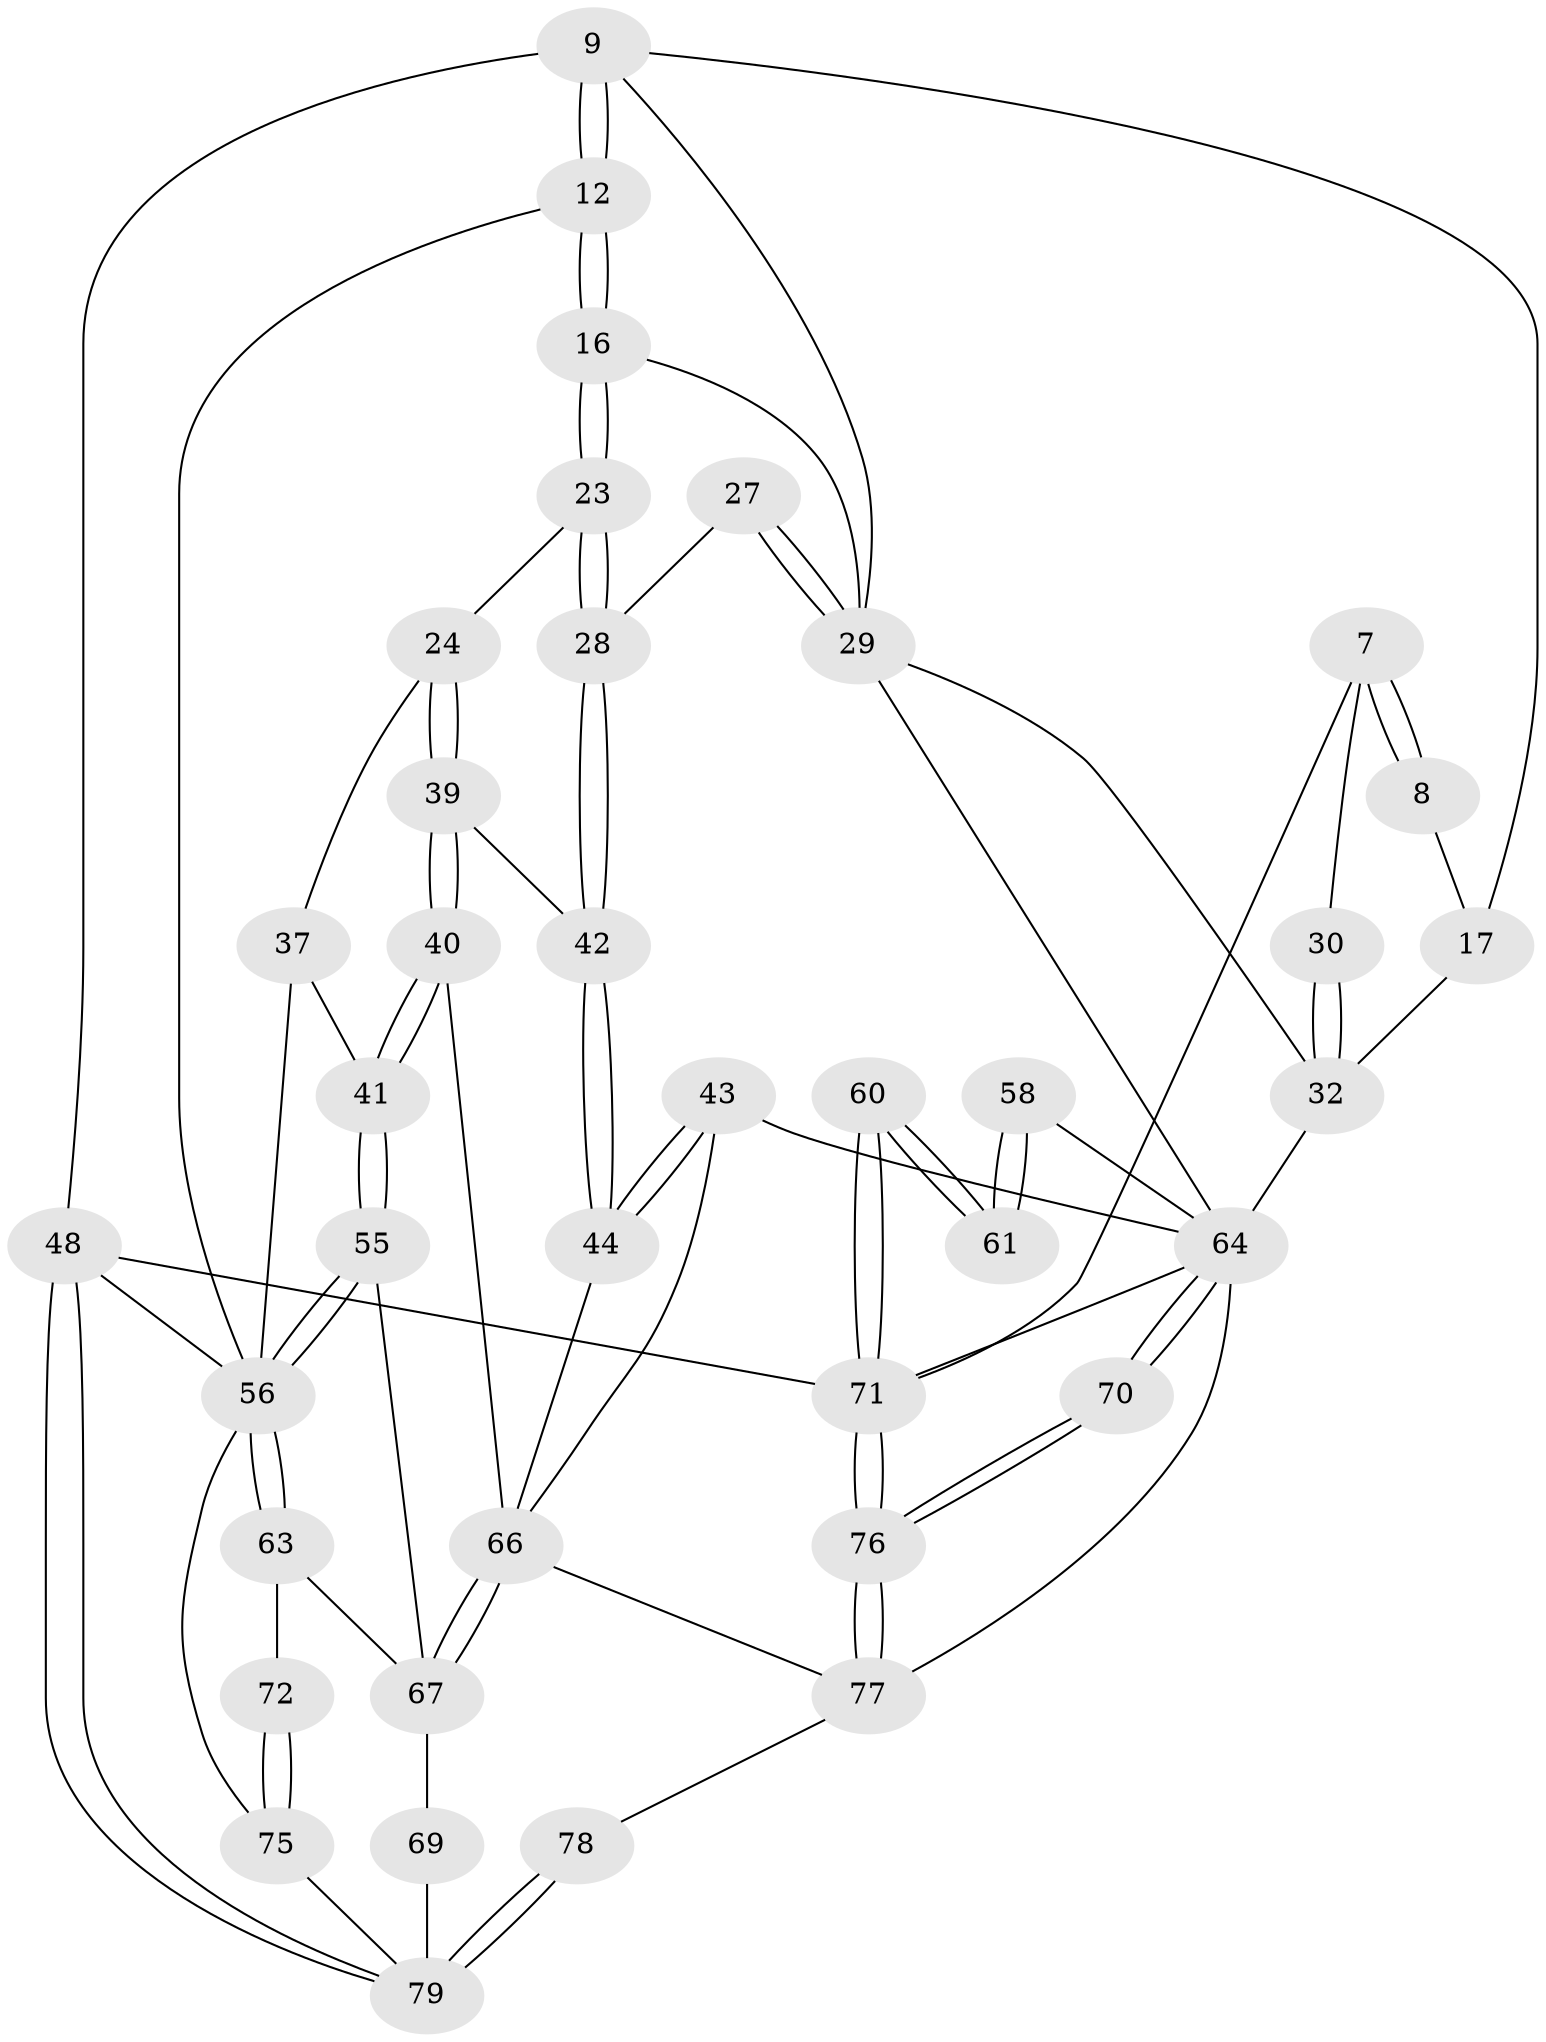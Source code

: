 // original degree distribution, {4: 0.21518987341772153, 5: 0.5063291139240507, 3: 0.05063291139240506, 6: 0.22784810126582278}
// Generated by graph-tools (version 1.1) at 2025/01/03/09/25 05:01:41]
// undirected, 39 vertices, 90 edges
graph export_dot {
graph [start="1"]
  node [color=gray90,style=filled];
  7 [pos="+1+0.30432173683389707"];
  8 [pos="+0.9688221334905102+0.18765006882599386"];
  9 [pos="+0.5693285829273087+0",super="+2+3"];
  12 [pos="+0.4266874672774478+0.07512233793987086"];
  16 [pos="+0.43422615555060473+0.18411227058240515"];
  17 [pos="+0.8151577257315299+0.1838803571050388",super="+5"];
  23 [pos="+0.3060140620612759+0.2712948889096476"];
  24 [pos="+0.20771978427582743+0.272633426618816"];
  27 [pos="+0.5059971557195518+0.3454489880731962"];
  28 [pos="+0.41455181158316406+0.3648726547747646"];
  29 [pos="+0.5676668625827699+0.3721148389179362",super="+20+15"];
  30 [pos="+0.9838255949814154+0.34029639909687015"];
  32 [pos="+0.8086998897691372+0.47758073872139867",super="+19+18"];
  37 [pos="+0.030458620479180142+0.4464714210927162",super="+26"];
  39 [pos="+0.24092542547806234+0.3707525024423728"];
  40 [pos="+0.19009597382529786+0.5551627277728368"];
  41 [pos="+0.16865675114180081+0.5681237892021826"];
  42 [pos="+0.360855173951608+0.4642564908604041"];
  43 [pos="+0.5354539376036105+0.588970259200303"];
  44 [pos="+0.36896419098202776+0.524008290840374"];
  48 [pos="+0+1",super="+10+1"];
  55 [pos="+0.1684968680085114+0.5690370116543206"];
  56 [pos="+0+0.7327515247181317",super="+46+31+22+47"];
  58 [pos="+0.7927934445833124+0.8120286734200455",super="+57"];
  60 [pos="+1+1"];
  61 [pos="+0.9644117635641314+0.8905400128230769"];
  63 [pos="+0+0.7417779283493031"];
  64 [pos="+0.5262350649507247+0.8653519440789136",super="+35+36+34+59+50"];
  66 [pos="+0.38261077594393206+0.8481576708402637",super="+51+52"];
  67 [pos="+0.3257483643939718+0.8337953661364135",super="+53+62"];
  69 [pos="+0.13792856666814318+0.8159852808486497",super="+68"];
  70 [pos="+0.6820126610454377+0.9016178946466945"];
  71 [pos="+1+1",super="+6+49"];
  72 [pos="+0.11678191739262443+0.8206664464485275"];
  75 [pos="+0.05560756412749491+0.9199542810598029"];
  76 [pos="+0.7028222931241591+1"];
  77 [pos="+0.3894610363525196+1",super="+65"];
  78 [pos="+0.31037570379468526+1"];
  79 [pos="+0.17507366667234828+1",super="+74+73"];
  7 -- 8;
  7 -- 8;
  7 -- 30;
  7 -- 71;
  8 -- 17 [weight=2];
  9 -- 12;
  9 -- 12;
  9 -- 48;
  9 -- 17;
  9 -- 29;
  12 -- 16;
  12 -- 16;
  12 -- 56;
  16 -- 23;
  16 -- 23;
  16 -- 29;
  17 -- 32;
  23 -- 24;
  23 -- 28;
  23 -- 28;
  24 -- 39;
  24 -- 39;
  24 -- 37;
  27 -- 28;
  27 -- 29 [weight=2];
  27 -- 29;
  28 -- 42;
  28 -- 42;
  29 -- 32;
  29 -- 64;
  30 -- 32 [weight=2];
  30 -- 32;
  32 -- 64;
  37 -- 41;
  37 -- 56 [weight=3];
  39 -- 40;
  39 -- 40;
  39 -- 42;
  40 -- 41;
  40 -- 41;
  40 -- 66;
  41 -- 55;
  41 -- 55;
  42 -- 44;
  42 -- 44;
  43 -- 44;
  43 -- 44;
  43 -- 64;
  43 -- 66;
  44 -- 66;
  48 -- 79;
  48 -- 79;
  48 -- 71 [weight=2];
  48 -- 56 [weight=3];
  55 -- 56;
  55 -- 56;
  55 -- 67;
  56 -- 63;
  56 -- 63;
  56 -- 75;
  58 -- 61 [weight=2];
  58 -- 61;
  58 -- 64 [weight=2];
  60 -- 61;
  60 -- 61;
  60 -- 71 [weight=2];
  60 -- 71;
  63 -- 72;
  63 -- 67;
  64 -- 70 [weight=2];
  64 -- 70;
  64 -- 77;
  64 -- 71;
  66 -- 67 [weight=2];
  66 -- 67;
  66 -- 77;
  67 -- 69 [weight=2];
  69 -- 79;
  70 -- 76;
  70 -- 76;
  71 -- 76;
  71 -- 76;
  72 -- 75;
  72 -- 75;
  75 -- 79;
  76 -- 77;
  76 -- 77;
  77 -- 78;
  78 -- 79 [weight=2];
  78 -- 79;
}
